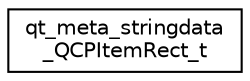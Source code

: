 digraph "Graphical Class Hierarchy"
{
  edge [fontname="Helvetica",fontsize="10",labelfontname="Helvetica",labelfontsize="10"];
  node [fontname="Helvetica",fontsize="10",shape=record];
  rankdir="LR";
  Node1 [label="qt_meta_stringdata\l_QCPItemRect_t",height=0.2,width=0.4,color="black", fillcolor="white", style="filled",URL="$structqt__meta__stringdata___q_c_p_item_rect__t.html"];
}
